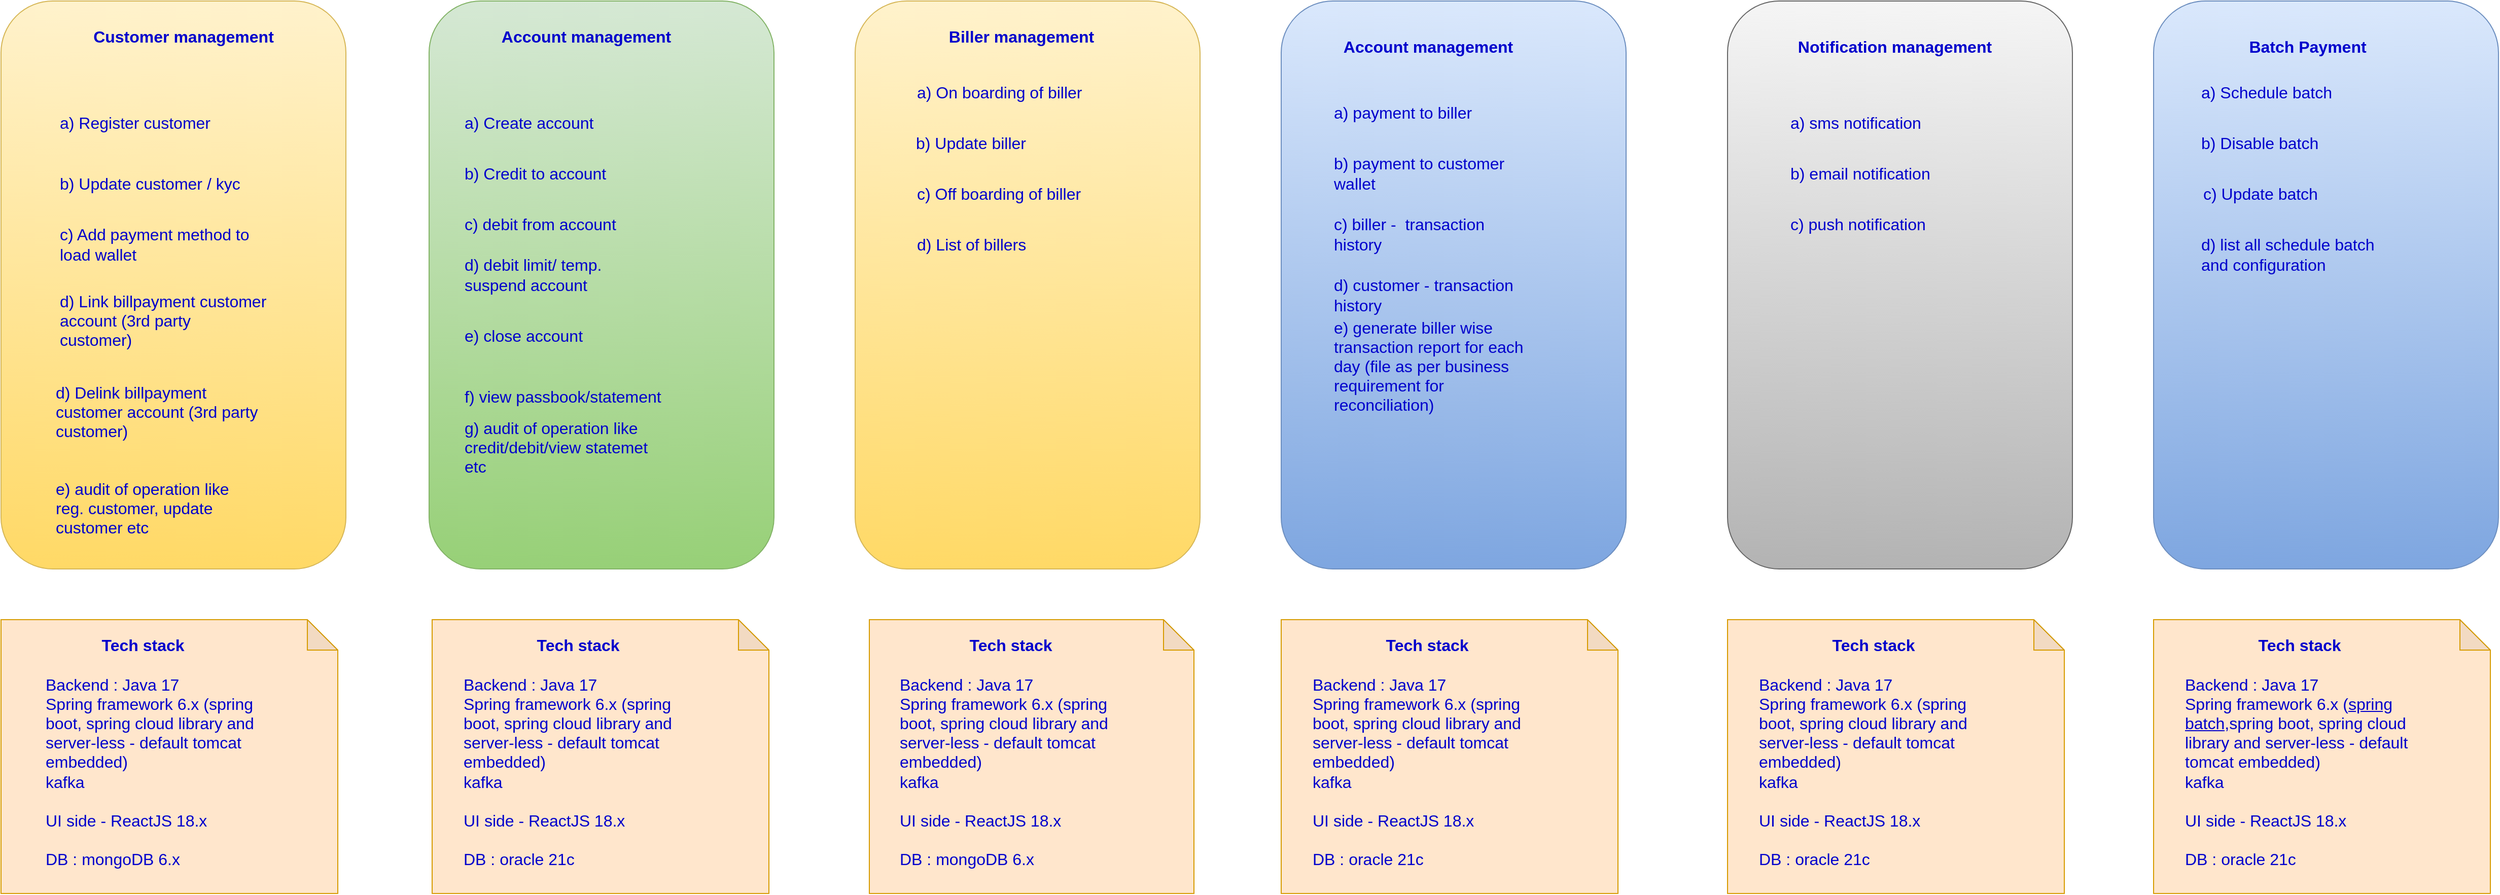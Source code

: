 <mxfile version="20.6.0" type="github">
  <diagram id="c6JLvSxhbYfYdat7HCSK" name="Page-1">
    <mxGraphModel dx="5187" dy="1526" grid="1" gridSize="10" guides="1" tooltips="1" connect="1" arrows="1" fold="1" page="1" pageScale="1" pageWidth="827" pageHeight="1169" math="0" shadow="0">
      <root>
        <mxCell id="0" />
        <mxCell id="1" parent="0" />
        <mxCell id="Tp-uuH1HGJ1IqLCPa1Vi-9" value="" style="group" vertex="1" connectable="0" parent="1">
          <mxGeometry x="-1742" y="40" width="340" height="560" as="geometry" />
        </mxCell>
        <mxCell id="Tp-uuH1HGJ1IqLCPa1Vi-1" value="" style="rounded=1;whiteSpace=wrap;html=1;fillColor=#fff2cc;strokeColor=#d6b656;gradientColor=#ffd966;" vertex="1" parent="Tp-uuH1HGJ1IqLCPa1Vi-9">
          <mxGeometry width="340" height="560" as="geometry" />
        </mxCell>
        <mxCell id="Tp-uuH1HGJ1IqLCPa1Vi-2" value="Customer management" style="text;html=1;strokeColor=none;fillColor=none;align=center;verticalAlign=middle;whiteSpace=wrap;rounded=0;fontSize=16;fontStyle=1;fontColor=#0000CC;" vertex="1" parent="Tp-uuH1HGJ1IqLCPa1Vi-9">
          <mxGeometry x="72.121" y="20" width="216.364" height="30" as="geometry" />
        </mxCell>
        <mxCell id="Tp-uuH1HGJ1IqLCPa1Vi-3" value="a) Register customer" style="text;html=1;strokeColor=none;fillColor=none;align=left;verticalAlign=middle;whiteSpace=wrap;rounded=0;fontSize=16;fontColor=#0000CC;" vertex="1" parent="Tp-uuH1HGJ1IqLCPa1Vi-9">
          <mxGeometry x="55.636" y="100" width="206.061" height="40" as="geometry" />
        </mxCell>
        <mxCell id="Tp-uuH1HGJ1IqLCPa1Vi-4" value="b) Update customer / kyc" style="text;html=1;strokeColor=none;fillColor=none;align=left;verticalAlign=middle;whiteSpace=wrap;rounded=0;fontSize=16;fontColor=#0000CC;" vertex="1" parent="Tp-uuH1HGJ1IqLCPa1Vi-9">
          <mxGeometry x="55.636" y="160" width="206.061" height="40" as="geometry" />
        </mxCell>
        <mxCell id="Tp-uuH1HGJ1IqLCPa1Vi-5" value="c) Add payment method to load wallet" style="text;html=1;strokeColor=none;fillColor=none;align=left;verticalAlign=middle;whiteSpace=wrap;rounded=0;fontSize=16;fontColor=#0000CC;" vertex="1" parent="Tp-uuH1HGJ1IqLCPa1Vi-9">
          <mxGeometry x="55.636" y="220" width="206.061" height="40" as="geometry" />
        </mxCell>
        <mxCell id="Tp-uuH1HGJ1IqLCPa1Vi-6" value="d) Link billpayment customer account (3rd party customer)" style="text;html=1;strokeColor=none;fillColor=none;align=left;verticalAlign=middle;whiteSpace=wrap;rounded=0;fontSize=16;fontColor=#0000CC;" vertex="1" parent="Tp-uuH1HGJ1IqLCPa1Vi-9">
          <mxGeometry x="55.636" y="280" width="206.061" height="70" as="geometry" />
        </mxCell>
        <mxCell id="Tp-uuH1HGJ1IqLCPa1Vi-7" value="d) Delink billpayment customer account (3rd party customer)" style="text;html=1;strokeColor=none;fillColor=none;align=left;verticalAlign=middle;whiteSpace=wrap;rounded=0;fontSize=16;fontColor=#0000CC;" vertex="1" parent="Tp-uuH1HGJ1IqLCPa1Vi-9">
          <mxGeometry x="51.515" y="370" width="206.061" height="70" as="geometry" />
        </mxCell>
        <mxCell id="Tp-uuH1HGJ1IqLCPa1Vi-49" value="e) audit of operation like reg. customer, update customer etc&amp;nbsp;" style="text;html=1;strokeColor=none;fillColor=none;align=left;verticalAlign=middle;whiteSpace=wrap;rounded=0;fontSize=16;fontColor=#0000CC;" vertex="1" parent="Tp-uuH1HGJ1IqLCPa1Vi-9">
          <mxGeometry x="51.52" y="480" width="200" height="40" as="geometry" />
        </mxCell>
        <mxCell id="Tp-uuH1HGJ1IqLCPa1Vi-10" value="" style="rounded=1;whiteSpace=wrap;html=1;fillColor=#d5e8d4;gradientColor=#97d077;strokeColor=#82b366;" vertex="1" parent="1">
          <mxGeometry x="-1320" y="40" width="340" height="560" as="geometry" />
        </mxCell>
        <mxCell id="Tp-uuH1HGJ1IqLCPa1Vi-11" value="Account management" style="text;html=1;strokeColor=none;fillColor=none;align=center;verticalAlign=middle;whiteSpace=wrap;rounded=0;fontSize=16;fontStyle=1;fontColor=#0000CC;" vertex="1" parent="1">
          <mxGeometry x="-1270" y="60" width="210" height="30" as="geometry" />
        </mxCell>
        <mxCell id="Tp-uuH1HGJ1IqLCPa1Vi-12" value="a) Create account" style="text;html=1;strokeColor=none;fillColor=none;align=left;verticalAlign=middle;whiteSpace=wrap;rounded=0;fontSize=16;fontColor=#0000CC;" vertex="1" parent="1">
          <mxGeometry x="-1287" y="140" width="200" height="40" as="geometry" />
        </mxCell>
        <mxCell id="Tp-uuH1HGJ1IqLCPa1Vi-13" value="b) Credit to account" style="text;html=1;strokeColor=none;fillColor=none;align=left;verticalAlign=middle;whiteSpace=wrap;rounded=0;fontSize=16;fontColor=#0000CC;" vertex="1" parent="1">
          <mxGeometry x="-1287" y="190" width="200" height="40" as="geometry" />
        </mxCell>
        <mxCell id="Tp-uuH1HGJ1IqLCPa1Vi-14" value="c) debit from account" style="text;html=1;strokeColor=none;fillColor=none;align=left;verticalAlign=middle;whiteSpace=wrap;rounded=0;fontSize=16;fontColor=#0000CC;" vertex="1" parent="1">
          <mxGeometry x="-1287" y="240" width="200" height="40" as="geometry" />
        </mxCell>
        <mxCell id="Tp-uuH1HGJ1IqLCPa1Vi-15" value="d) debit limit/ temp. suspend account" style="text;html=1;strokeColor=none;fillColor=none;align=left;verticalAlign=middle;whiteSpace=wrap;rounded=0;fontSize=16;fontColor=#0000CC;" vertex="1" parent="1">
          <mxGeometry x="-1287" y="290" width="200" height="40" as="geometry" />
        </mxCell>
        <mxCell id="Tp-uuH1HGJ1IqLCPa1Vi-16" value="e) close account" style="text;html=1;strokeColor=none;fillColor=none;align=left;verticalAlign=middle;whiteSpace=wrap;rounded=0;fontSize=16;fontColor=#0000CC;" vertex="1" parent="1">
          <mxGeometry x="-1287" y="350" width="200" height="40" as="geometry" />
        </mxCell>
        <mxCell id="Tp-uuH1HGJ1IqLCPa1Vi-17" value="f) view passbook/statement" style="text;html=1;strokeColor=none;fillColor=none;align=left;verticalAlign=middle;whiteSpace=wrap;rounded=0;fontSize=16;fontColor=#0000CC;" vertex="1" parent="1">
          <mxGeometry x="-1287" y="410" width="200" height="40" as="geometry" />
        </mxCell>
        <mxCell id="Tp-uuH1HGJ1IqLCPa1Vi-48" value="g) audit of operation like credit/debit/view statemet etc&amp;nbsp;" style="text;html=1;strokeColor=none;fillColor=none;align=left;verticalAlign=middle;whiteSpace=wrap;rounded=0;fontSize=16;fontColor=#0000CC;" vertex="1" parent="1">
          <mxGeometry x="-1287" y="460" width="200" height="40" as="geometry" />
        </mxCell>
        <mxCell id="Tp-uuH1HGJ1IqLCPa1Vi-58" value="" style="group" vertex="1" connectable="0" parent="1">
          <mxGeometry x="-480" y="40" width="340" height="560" as="geometry" />
        </mxCell>
        <mxCell id="Tp-uuH1HGJ1IqLCPa1Vi-25" value="" style="rounded=1;whiteSpace=wrap;html=1;fillColor=#dae8fc;gradientColor=#7ea6e0;strokeColor=#6c8ebf;" vertex="1" parent="Tp-uuH1HGJ1IqLCPa1Vi-58">
          <mxGeometry width="340" height="560" as="geometry" />
        </mxCell>
        <mxCell id="Tp-uuH1HGJ1IqLCPa1Vi-34" value="Account management" style="text;html=1;strokeColor=none;fillColor=none;align=center;verticalAlign=middle;whiteSpace=wrap;rounded=0;fontSize=16;fontStyle=1;fontColor=#0000CC;" vertex="1" parent="Tp-uuH1HGJ1IqLCPa1Vi-58">
          <mxGeometry x="40" y="30" width="210" height="30" as="geometry" />
        </mxCell>
        <mxCell id="Tp-uuH1HGJ1IqLCPa1Vi-35" value="a) payment to biller" style="text;html=1;strokeColor=none;fillColor=none;align=left;verticalAlign=middle;whiteSpace=wrap;rounded=0;fontSize=16;fontColor=#0000CC;" vertex="1" parent="Tp-uuH1HGJ1IqLCPa1Vi-58">
          <mxGeometry x="50" y="90" width="200" height="40" as="geometry" />
        </mxCell>
        <mxCell id="Tp-uuH1HGJ1IqLCPa1Vi-36" value="b) payment to customer wallet" style="text;html=1;strokeColor=none;fillColor=none;align=left;verticalAlign=middle;whiteSpace=wrap;rounded=0;fontSize=16;fontColor=#0000CC;" vertex="1" parent="Tp-uuH1HGJ1IqLCPa1Vi-58">
          <mxGeometry x="50" y="150" width="200" height="40" as="geometry" />
        </mxCell>
        <mxCell id="Tp-uuH1HGJ1IqLCPa1Vi-37" value="c) biller -&amp;nbsp; transaction history" style="text;html=1;strokeColor=none;fillColor=none;align=left;verticalAlign=middle;whiteSpace=wrap;rounded=0;fontSize=16;fontColor=#0000CC;" vertex="1" parent="Tp-uuH1HGJ1IqLCPa1Vi-58">
          <mxGeometry x="50" y="210" width="200" height="40" as="geometry" />
        </mxCell>
        <mxCell id="Tp-uuH1HGJ1IqLCPa1Vi-38" value="d) customer - transaction history" style="text;html=1;strokeColor=none;fillColor=none;align=left;verticalAlign=middle;whiteSpace=wrap;rounded=0;fontSize=16;fontColor=#0000CC;" vertex="1" parent="Tp-uuH1HGJ1IqLCPa1Vi-58">
          <mxGeometry x="50" y="270" width="200" height="40" as="geometry" />
        </mxCell>
        <mxCell id="Tp-uuH1HGJ1IqLCPa1Vi-39" value="e) generate biller wise transaction report for each day (file as per business requirement for reconciliation)" style="text;html=1;strokeColor=none;fillColor=none;align=left;verticalAlign=middle;whiteSpace=wrap;rounded=0;fontSize=16;fontColor=#0000CC;" vertex="1" parent="Tp-uuH1HGJ1IqLCPa1Vi-58">
          <mxGeometry x="50" y="340" width="200" height="40" as="geometry" />
        </mxCell>
        <mxCell id="Tp-uuH1HGJ1IqLCPa1Vi-60" value="" style="group" vertex="1" connectable="0" parent="1">
          <mxGeometry x="-900" y="40" width="340" height="560" as="geometry" />
        </mxCell>
        <mxCell id="Tp-uuH1HGJ1IqLCPa1Vi-19" value="" style="rounded=1;whiteSpace=wrap;html=1;fillColor=#fff2cc;gradientColor=#ffd966;strokeColor=#d6b656;" vertex="1" parent="Tp-uuH1HGJ1IqLCPa1Vi-60">
          <mxGeometry width="340" height="560" as="geometry" />
        </mxCell>
        <mxCell id="Tp-uuH1HGJ1IqLCPa1Vi-20" value="Biller management" style="text;html=1;strokeColor=none;fillColor=none;align=center;verticalAlign=middle;whiteSpace=wrap;rounded=0;fontSize=16;fontStyle=1;fontColor=#0000CC;" vertex="1" parent="Tp-uuH1HGJ1IqLCPa1Vi-60">
          <mxGeometry x="59" y="20" width="210" height="30" as="geometry" />
        </mxCell>
        <mxCell id="Tp-uuH1HGJ1IqLCPa1Vi-21" value="a) On boarding of biller" style="text;html=1;strokeColor=none;fillColor=none;align=left;verticalAlign=middle;whiteSpace=wrap;rounded=0;fontSize=16;fontColor=#0000CC;" vertex="1" parent="Tp-uuH1HGJ1IqLCPa1Vi-60">
          <mxGeometry x="59" y="70" width="200" height="40" as="geometry" />
        </mxCell>
        <mxCell id="Tp-uuH1HGJ1IqLCPa1Vi-22" value="b) Update biller" style="text;html=1;strokeColor=none;fillColor=none;align=left;verticalAlign=middle;whiteSpace=wrap;rounded=0;fontSize=16;fontColor=#0000CC;" vertex="1" parent="Tp-uuH1HGJ1IqLCPa1Vi-60">
          <mxGeometry x="58" y="120" width="200" height="40" as="geometry" />
        </mxCell>
        <mxCell id="Tp-uuH1HGJ1IqLCPa1Vi-23" value="c) Off boarding of biller" style="text;html=1;strokeColor=none;fillColor=none;align=left;verticalAlign=middle;whiteSpace=wrap;rounded=0;fontSize=16;fontColor=#0000CC;" vertex="1" parent="Tp-uuH1HGJ1IqLCPa1Vi-60">
          <mxGeometry x="59" y="170" width="200" height="40" as="geometry" />
        </mxCell>
        <mxCell id="Tp-uuH1HGJ1IqLCPa1Vi-24" value="d) List of billers" style="text;html=1;strokeColor=none;fillColor=none;align=left;verticalAlign=middle;whiteSpace=wrap;rounded=0;fontSize=16;fontColor=#0000CC;" vertex="1" parent="Tp-uuH1HGJ1IqLCPa1Vi-60">
          <mxGeometry x="59" y="220" width="200" height="40" as="geometry" />
        </mxCell>
        <mxCell id="Tp-uuH1HGJ1IqLCPa1Vi-61" value="" style="group" vertex="1" connectable="0" parent="1">
          <mxGeometry x="-40" y="40" width="340" height="560" as="geometry" />
        </mxCell>
        <mxCell id="Tp-uuH1HGJ1IqLCPa1Vi-42" value="" style="rounded=1;whiteSpace=wrap;html=1;fillColor=#f5f5f5;gradientColor=#b3b3b3;strokeColor=#666666;" vertex="1" parent="Tp-uuH1HGJ1IqLCPa1Vi-61">
          <mxGeometry width="340" height="560" as="geometry" />
        </mxCell>
        <mxCell id="Tp-uuH1HGJ1IqLCPa1Vi-43" value="Notification management" style="text;html=1;strokeColor=none;fillColor=none;align=center;verticalAlign=middle;whiteSpace=wrap;rounded=0;fontSize=16;fontStyle=1;fontColor=#0000CC;" vertex="1" parent="Tp-uuH1HGJ1IqLCPa1Vi-61">
          <mxGeometry x="60" y="30" width="210" height="30" as="geometry" />
        </mxCell>
        <mxCell id="Tp-uuH1HGJ1IqLCPa1Vi-44" value="a) sms notification" style="text;html=1;strokeColor=none;fillColor=none;align=left;verticalAlign=middle;whiteSpace=wrap;rounded=0;fontSize=16;fontColor=#0000CC;" vertex="1" parent="Tp-uuH1HGJ1IqLCPa1Vi-61">
          <mxGeometry x="60" y="100" width="200" height="40" as="geometry" />
        </mxCell>
        <mxCell id="Tp-uuH1HGJ1IqLCPa1Vi-45" value="b) email notification" style="text;html=1;strokeColor=none;fillColor=none;align=left;verticalAlign=middle;whiteSpace=wrap;rounded=0;fontSize=16;fontColor=#0000CC;" vertex="1" parent="Tp-uuH1HGJ1IqLCPa1Vi-61">
          <mxGeometry x="60" y="150" width="200" height="40" as="geometry" />
        </mxCell>
        <mxCell id="Tp-uuH1HGJ1IqLCPa1Vi-46" value="c) push notification" style="text;html=1;strokeColor=none;fillColor=none;align=left;verticalAlign=middle;whiteSpace=wrap;rounded=0;fontSize=16;fontColor=#0000CC;" vertex="1" parent="Tp-uuH1HGJ1IqLCPa1Vi-61">
          <mxGeometry x="60" y="200" width="200" height="40" as="geometry" />
        </mxCell>
        <mxCell id="Tp-uuH1HGJ1IqLCPa1Vi-62" value="" style="group" vertex="1" connectable="0" parent="1">
          <mxGeometry x="380" y="40" width="340" height="560" as="geometry" />
        </mxCell>
        <mxCell id="Tp-uuH1HGJ1IqLCPa1Vi-52" value="" style="rounded=1;whiteSpace=wrap;html=1;fillColor=#dae8fc;gradientColor=#7ea6e0;strokeColor=#6c8ebf;" vertex="1" parent="Tp-uuH1HGJ1IqLCPa1Vi-62">
          <mxGeometry width="340" height="560" as="geometry" />
        </mxCell>
        <mxCell id="Tp-uuH1HGJ1IqLCPa1Vi-53" value="Batch Payment" style="text;html=1;strokeColor=none;fillColor=none;align=center;verticalAlign=middle;whiteSpace=wrap;rounded=0;fontSize=16;fontStyle=1;fontColor=#0000CC;" vertex="1" parent="Tp-uuH1HGJ1IqLCPa1Vi-62">
          <mxGeometry x="47" y="30" width="210" height="30" as="geometry" />
        </mxCell>
        <mxCell id="Tp-uuH1HGJ1IqLCPa1Vi-54" value="a) Schedule batch" style="text;html=1;strokeColor=none;fillColor=none;align=left;verticalAlign=middle;whiteSpace=wrap;rounded=0;fontSize=16;fontColor=#0000CC;" vertex="1" parent="Tp-uuH1HGJ1IqLCPa1Vi-62">
          <mxGeometry x="45" y="70" width="200" height="40" as="geometry" />
        </mxCell>
        <mxCell id="Tp-uuH1HGJ1IqLCPa1Vi-55" value="b) Disable batch" style="text;html=1;strokeColor=none;fillColor=none;align=left;verticalAlign=middle;whiteSpace=wrap;rounded=0;fontSize=16;fontColor=#0000CC;" vertex="1" parent="Tp-uuH1HGJ1IqLCPa1Vi-62">
          <mxGeometry x="45" y="120" width="200" height="40" as="geometry" />
        </mxCell>
        <mxCell id="Tp-uuH1HGJ1IqLCPa1Vi-56" value="c) Update batch" style="text;html=1;strokeColor=none;fillColor=none;align=left;verticalAlign=middle;whiteSpace=wrap;rounded=0;fontSize=16;fontColor=#0000CC;" vertex="1" parent="Tp-uuH1HGJ1IqLCPa1Vi-62">
          <mxGeometry x="47" y="170" width="200" height="40" as="geometry" />
        </mxCell>
        <mxCell id="Tp-uuH1HGJ1IqLCPa1Vi-57" value="d) list all schedule batch and configuration" style="text;html=1;strokeColor=none;fillColor=none;align=left;verticalAlign=middle;whiteSpace=wrap;rounded=0;fontSize=16;fontColor=#0000CC;" vertex="1" parent="Tp-uuH1HGJ1IqLCPa1Vi-62">
          <mxGeometry x="45" y="230" width="200" height="40" as="geometry" />
        </mxCell>
        <mxCell id="Tp-uuH1HGJ1IqLCPa1Vi-64" value="" style="shape=note;whiteSpace=wrap;html=1;backgroundOutline=1;darkOpacity=0.05;fillColor=#ffe6cc;strokeColor=#d79b00;" vertex="1" parent="1">
          <mxGeometry x="-1742" y="650" width="332" height="270" as="geometry" />
        </mxCell>
        <mxCell id="Tp-uuH1HGJ1IqLCPa1Vi-74" value="Backend : Java 17&lt;br&gt;Spring framework 6.x (spring boot, spring cloud library and server-less - default tomcat embedded)&lt;br&gt;kafka&lt;br&gt;&lt;br&gt;UI side - ReactJS 18.x&lt;br&gt;&lt;br&gt;DB : mongoDB 6.x" style="text;html=1;strokeColor=none;fillColor=none;align=left;verticalAlign=middle;whiteSpace=wrap;rounded=0;fontSize=16;fontColor=#0000CC;" vertex="1" parent="1">
          <mxGeometry x="-1700" y="690" width="230" height="220" as="geometry" />
        </mxCell>
        <mxCell id="Tp-uuH1HGJ1IqLCPa1Vi-75" value="Tech stack" style="text;html=1;strokeColor=none;fillColor=none;align=center;verticalAlign=middle;whiteSpace=wrap;rounded=0;fontSize=16;fontStyle=1;fontColor=#0000CC;" vertex="1" parent="1">
          <mxGeometry x="-1710.309" y="660" width="216.364" height="30" as="geometry" />
        </mxCell>
        <mxCell id="Tp-uuH1HGJ1IqLCPa1Vi-80" value="" style="group" vertex="1" connectable="0" parent="1">
          <mxGeometry x="-1317" y="650" width="332" height="270" as="geometry" />
        </mxCell>
        <mxCell id="Tp-uuH1HGJ1IqLCPa1Vi-76" value="" style="shape=note;whiteSpace=wrap;html=1;backgroundOutline=1;darkOpacity=0.05;fillColor=#ffe6cc;strokeColor=#d79b00;" vertex="1" parent="Tp-uuH1HGJ1IqLCPa1Vi-80">
          <mxGeometry width="332" height="270" as="geometry" />
        </mxCell>
        <mxCell id="Tp-uuH1HGJ1IqLCPa1Vi-78" value="Backend : Java 17&lt;br&gt;Spring framework 6.x (spring boot, spring cloud library and server-less - default tomcat embedded)&lt;br&gt;kafka&lt;br&gt;&lt;br&gt;UI side - ReactJS 18.x&lt;br&gt;&lt;br&gt;DB : oracle 21c" style="text;html=1;strokeColor=none;fillColor=none;align=left;verticalAlign=middle;whiteSpace=wrap;rounded=0;fontSize=16;fontColor=#0000CC;" vertex="1" parent="Tp-uuH1HGJ1IqLCPa1Vi-80">
          <mxGeometry x="29" y="40" width="230" height="220" as="geometry" />
        </mxCell>
        <mxCell id="Tp-uuH1HGJ1IqLCPa1Vi-79" value="Tech stack" style="text;html=1;strokeColor=none;fillColor=none;align=center;verticalAlign=middle;whiteSpace=wrap;rounded=0;fontSize=16;fontStyle=1;fontColor=#0000CC;" vertex="1" parent="Tp-uuH1HGJ1IqLCPa1Vi-80">
          <mxGeometry x="35.821" y="10" width="216.364" height="30" as="geometry" />
        </mxCell>
        <mxCell id="Tp-uuH1HGJ1IqLCPa1Vi-81" value="" style="group" vertex="1" connectable="0" parent="1">
          <mxGeometry x="-886" y="650" width="320" height="270" as="geometry" />
        </mxCell>
        <mxCell id="Tp-uuH1HGJ1IqLCPa1Vi-82" value="" style="shape=note;whiteSpace=wrap;html=1;backgroundOutline=1;darkOpacity=0.05;fillColor=#ffe6cc;strokeColor=#d79b00;" vertex="1" parent="Tp-uuH1HGJ1IqLCPa1Vi-81">
          <mxGeometry width="320" height="270" as="geometry" />
        </mxCell>
        <mxCell id="Tp-uuH1HGJ1IqLCPa1Vi-83" value="Backend : Java 17&lt;br&gt;Spring framework 6.x (spring boot, spring cloud library and server-less - default tomcat embedded)&lt;br&gt;kafka&lt;br&gt;&lt;br&gt;UI side - ReactJS 18.x&lt;br&gt;&lt;br&gt;DB : mongoDB 6.x" style="text;html=1;strokeColor=none;fillColor=none;align=left;verticalAlign=middle;whiteSpace=wrap;rounded=0;fontSize=16;fontColor=#0000CC;" vertex="1" parent="Tp-uuH1HGJ1IqLCPa1Vi-81">
          <mxGeometry x="27.952" y="40" width="221.687" height="220" as="geometry" />
        </mxCell>
        <mxCell id="Tp-uuH1HGJ1IqLCPa1Vi-84" value="Tech stack" style="text;html=1;strokeColor=none;fillColor=none;align=center;verticalAlign=middle;whiteSpace=wrap;rounded=0;fontSize=16;fontStyle=1;fontColor=#0000CC;" vertex="1" parent="Tp-uuH1HGJ1IqLCPa1Vi-81">
          <mxGeometry x="34.526" y="10" width="208.543" height="30" as="geometry" />
        </mxCell>
        <mxCell id="Tp-uuH1HGJ1IqLCPa1Vi-85" value="" style="group" vertex="1" connectable="0" parent="1">
          <mxGeometry x="-480" y="650" width="332" height="270" as="geometry" />
        </mxCell>
        <mxCell id="Tp-uuH1HGJ1IqLCPa1Vi-86" value="" style="shape=note;whiteSpace=wrap;html=1;backgroundOutline=1;darkOpacity=0.05;fillColor=#ffe6cc;strokeColor=#d79b00;" vertex="1" parent="Tp-uuH1HGJ1IqLCPa1Vi-85">
          <mxGeometry width="332" height="270" as="geometry" />
        </mxCell>
        <mxCell id="Tp-uuH1HGJ1IqLCPa1Vi-87" value="Backend : Java 17&lt;br&gt;Spring framework 6.x (spring boot, spring cloud library and server-less - default tomcat embedded)&lt;br&gt;kafka&lt;br&gt;&lt;br&gt;UI side - ReactJS 18.x&lt;br&gt;&lt;br&gt;DB : oracle 21c" style="text;html=1;strokeColor=none;fillColor=none;align=left;verticalAlign=middle;whiteSpace=wrap;rounded=0;fontSize=16;fontColor=#0000CC;" vertex="1" parent="Tp-uuH1HGJ1IqLCPa1Vi-85">
          <mxGeometry x="29" y="40" width="230" height="220" as="geometry" />
        </mxCell>
        <mxCell id="Tp-uuH1HGJ1IqLCPa1Vi-88" value="Tech stack" style="text;html=1;strokeColor=none;fillColor=none;align=center;verticalAlign=middle;whiteSpace=wrap;rounded=0;fontSize=16;fontStyle=1;fontColor=#0000CC;" vertex="1" parent="Tp-uuH1HGJ1IqLCPa1Vi-85">
          <mxGeometry x="35.821" y="10" width="216.364" height="30" as="geometry" />
        </mxCell>
        <mxCell id="Tp-uuH1HGJ1IqLCPa1Vi-89" value="" style="group" vertex="1" connectable="0" parent="1">
          <mxGeometry x="-40" y="650" width="332" height="270" as="geometry" />
        </mxCell>
        <mxCell id="Tp-uuH1HGJ1IqLCPa1Vi-90" value="" style="shape=note;whiteSpace=wrap;html=1;backgroundOutline=1;darkOpacity=0.05;fillColor=#ffe6cc;strokeColor=#d79b00;" vertex="1" parent="Tp-uuH1HGJ1IqLCPa1Vi-89">
          <mxGeometry width="332" height="270" as="geometry" />
        </mxCell>
        <mxCell id="Tp-uuH1HGJ1IqLCPa1Vi-91" value="Backend : Java 17&lt;br&gt;Spring framework 6.x (spring boot, spring cloud library and server-less - default tomcat embedded)&lt;br&gt;kafka&lt;br&gt;&lt;br&gt;UI side - ReactJS 18.x&lt;br&gt;&lt;br&gt;DB : oracle 21c" style="text;html=1;strokeColor=none;fillColor=none;align=left;verticalAlign=middle;whiteSpace=wrap;rounded=0;fontSize=16;fontColor=#0000CC;" vertex="1" parent="Tp-uuH1HGJ1IqLCPa1Vi-89">
          <mxGeometry x="29" y="40" width="230" height="220" as="geometry" />
        </mxCell>
        <mxCell id="Tp-uuH1HGJ1IqLCPa1Vi-92" value="Tech stack" style="text;html=1;strokeColor=none;fillColor=none;align=center;verticalAlign=middle;whiteSpace=wrap;rounded=0;fontSize=16;fontStyle=1;fontColor=#0000CC;" vertex="1" parent="Tp-uuH1HGJ1IqLCPa1Vi-89">
          <mxGeometry x="35.821" y="10" width="216.364" height="30" as="geometry" />
        </mxCell>
        <mxCell id="Tp-uuH1HGJ1IqLCPa1Vi-93" value="" style="group" vertex="1" connectable="0" parent="1">
          <mxGeometry x="380" y="650" width="332" height="270" as="geometry" />
        </mxCell>
        <mxCell id="Tp-uuH1HGJ1IqLCPa1Vi-94" value="" style="shape=note;whiteSpace=wrap;html=1;backgroundOutline=1;darkOpacity=0.05;fillColor=#ffe6cc;strokeColor=#d79b00;" vertex="1" parent="Tp-uuH1HGJ1IqLCPa1Vi-93">
          <mxGeometry width="332" height="270" as="geometry" />
        </mxCell>
        <mxCell id="Tp-uuH1HGJ1IqLCPa1Vi-95" value="Backend : Java 17&lt;br&gt;Spring framework 6.x (&lt;u style=&quot;&quot;&gt;spring batch,&lt;/u&gt;spring boot, spring cloud library and server-less - default tomcat embedded)&lt;br&gt;kafka&lt;br&gt;&lt;br&gt;UI side - ReactJS 18.x&lt;br&gt;&lt;br&gt;DB : oracle 21c" style="text;html=1;strokeColor=none;fillColor=none;align=left;verticalAlign=middle;whiteSpace=wrap;rounded=0;fontSize=16;fontColor=#0000CC;" vertex="1" parent="Tp-uuH1HGJ1IqLCPa1Vi-93">
          <mxGeometry x="29" y="40" width="230" height="220" as="geometry" />
        </mxCell>
        <mxCell id="Tp-uuH1HGJ1IqLCPa1Vi-96" value="Tech stack" style="text;html=1;strokeColor=none;fillColor=none;align=center;verticalAlign=middle;whiteSpace=wrap;rounded=0;fontSize=16;fontStyle=1;fontColor=#0000CC;" vertex="1" parent="Tp-uuH1HGJ1IqLCPa1Vi-93">
          <mxGeometry x="35.821" y="10" width="216.364" height="30" as="geometry" />
        </mxCell>
      </root>
    </mxGraphModel>
  </diagram>
</mxfile>
